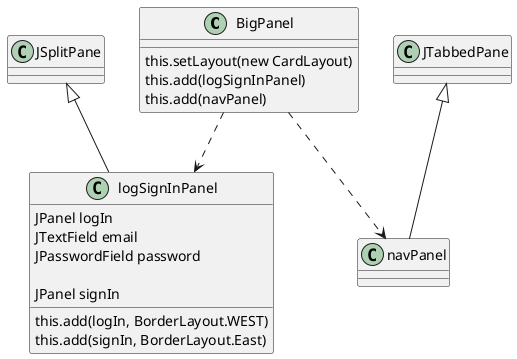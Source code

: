 @startuml

class BigPanel{
    this.setLayout(new CardLayout)
    this.add(logSignInPanel)
    this.add(navPanel)
}
BigPanel ..> logSignInPanel
BigPanel ..> navPanel

class logSignInPanel extends JSplitPane{
    JPanel logIn
    JTextField email
    JPasswordField password

    JPanel signIn

    this.add(logIn, BorderLayout.WEST)
    this.add(signIn, BorderLayout.East)
}

class navPanel extends JTabbedPane{

}

@enduml